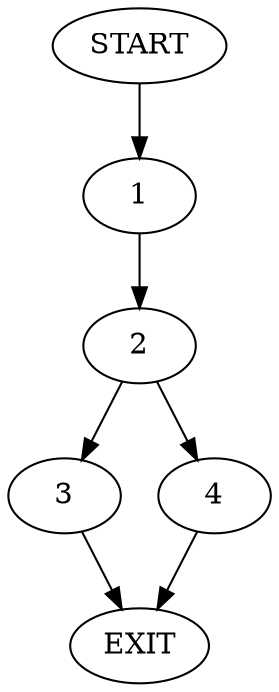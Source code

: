 digraph {
0 [label="START"];
1;
2;
3;
4;
5 [label="EXIT"];
0 -> 1;
1 -> 2;
2 -> 3;
3 -> 5;
2 -> 4;
4 -> 5;
}